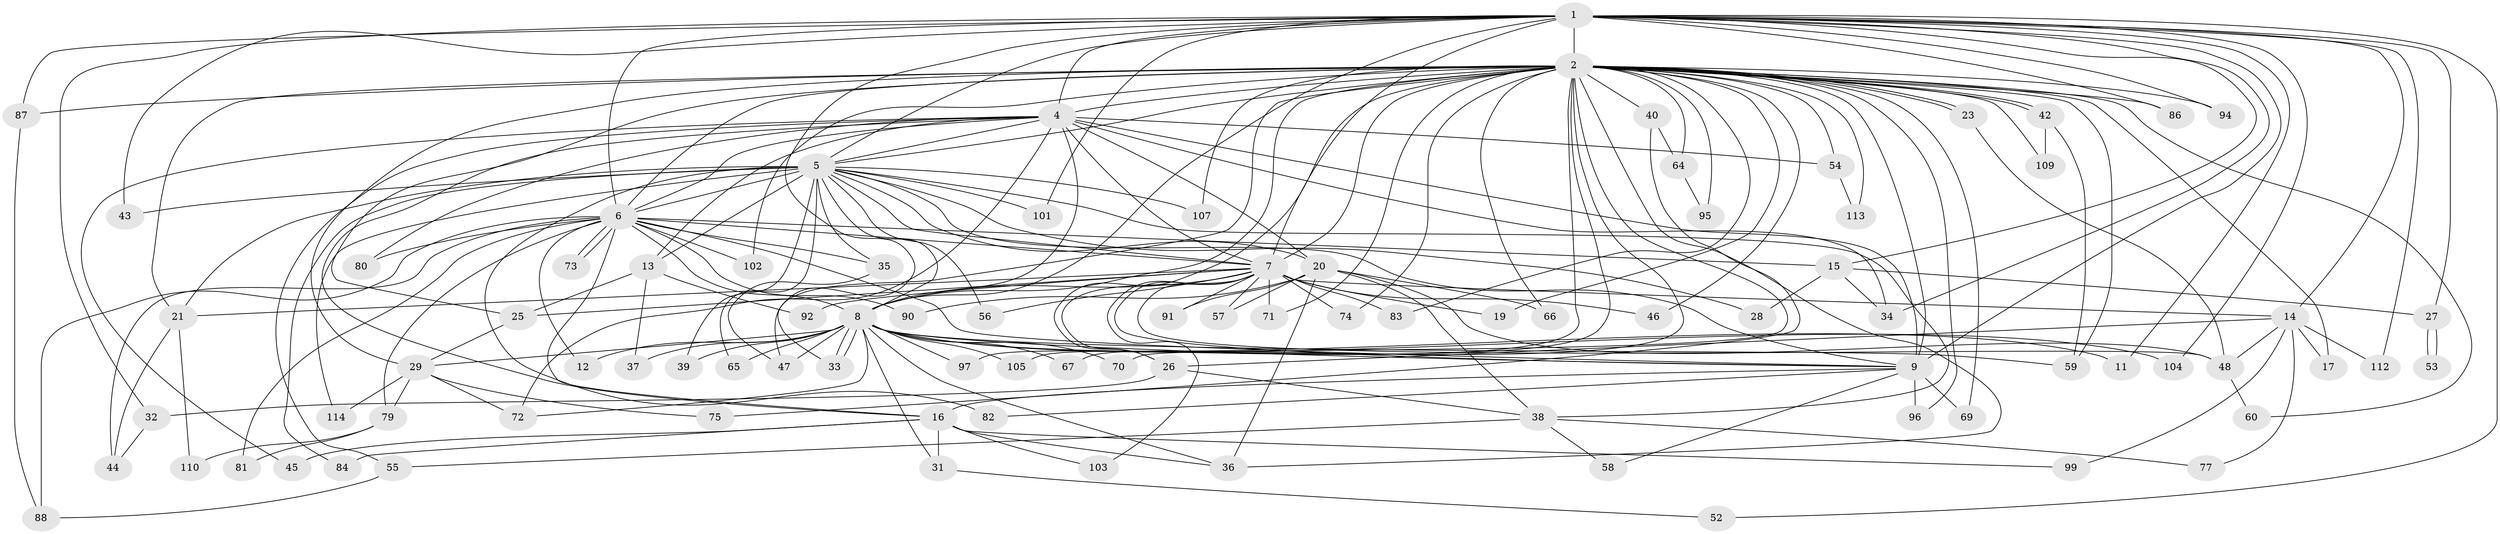 // Generated by graph-tools (version 1.1) at 2025/23/03/03/25 07:23:47]
// undirected, 90 vertices, 208 edges
graph export_dot {
graph [start="1"]
  node [color=gray90,style=filled];
  1 [super="+3"];
  2 [super="+10"];
  4 [super="+30"];
  5 [super="+100"];
  6 [super="+18"];
  7 [super="+24"];
  8 [super="+78"];
  9 [super="+85"];
  11;
  12;
  13;
  14 [super="+68"];
  15 [super="+63"];
  16 [super="+22"];
  17;
  19;
  20 [super="+61"];
  21 [super="+98"];
  23 [super="+76"];
  25 [super="+49"];
  26 [super="+89"];
  27;
  28;
  29 [super="+106"];
  31;
  32;
  33 [super="+51"];
  34;
  35;
  36 [super="+41"];
  37;
  38 [super="+50"];
  39;
  40;
  42;
  43;
  44;
  45;
  46;
  47 [super="+62"];
  48 [super="+108"];
  52;
  53;
  54;
  55;
  56;
  57;
  58;
  59 [super="+111"];
  60;
  64;
  65;
  66;
  67;
  69;
  70;
  71;
  72;
  73;
  74;
  75;
  77;
  79;
  80;
  81;
  82;
  83;
  84;
  86;
  87;
  88 [super="+93"];
  90;
  91;
  92;
  94;
  95;
  96;
  97;
  99;
  101;
  102;
  103;
  104;
  105;
  107;
  109;
  110;
  112;
  113;
  114;
  1 -- 2 [weight=4];
  1 -- 4 [weight=2];
  1 -- 5 [weight=2];
  1 -- 6 [weight=2];
  1 -- 7 [weight=2];
  1 -- 8 [weight=2];
  1 -- 9 [weight=3];
  1 -- 11;
  1 -- 15;
  1 -- 32;
  1 -- 14;
  1 -- 86;
  1 -- 87;
  1 -- 27;
  1 -- 94;
  1 -- 34;
  1 -- 101;
  1 -- 104;
  1 -- 43;
  1 -- 112;
  1 -- 52;
  1 -- 33;
  2 -- 4 [weight=2];
  2 -- 5 [weight=2];
  2 -- 6 [weight=2];
  2 -- 7 [weight=2];
  2 -- 8 [weight=2];
  2 -- 9 [weight=2];
  2 -- 19;
  2 -- 23 [weight=2];
  2 -- 23;
  2 -- 26;
  2 -- 40 [weight=2];
  2 -- 42;
  2 -- 42;
  2 -- 64;
  2 -- 66;
  2 -- 67;
  2 -- 69;
  2 -- 70;
  2 -- 74;
  2 -- 83;
  2 -- 86;
  2 -- 87;
  2 -- 96;
  2 -- 97;
  2 -- 105;
  2 -- 109;
  2 -- 71;
  2 -- 17;
  2 -- 21;
  2 -- 29;
  2 -- 94;
  2 -- 95;
  2 -- 102;
  2 -- 107;
  2 -- 46;
  2 -- 47;
  2 -- 113;
  2 -- 54;
  2 -- 59;
  2 -- 60;
  2 -- 25;
  2 -- 36;
  4 -- 5;
  4 -- 6;
  4 -- 7;
  4 -- 8;
  4 -- 9;
  4 -- 13;
  4 -- 16 [weight=2];
  4 -- 20;
  4 -- 34;
  4 -- 45;
  4 -- 72;
  4 -- 80;
  4 -- 54;
  4 -- 55;
  5 -- 6 [weight=2];
  5 -- 7;
  5 -- 8;
  5 -- 9;
  5 -- 13;
  5 -- 20;
  5 -- 28;
  5 -- 35;
  5 -- 38;
  5 -- 39;
  5 -- 43;
  5 -- 56;
  5 -- 65;
  5 -- 82;
  5 -- 84;
  5 -- 101;
  5 -- 107;
  5 -- 114;
  5 -- 21;
  6 -- 7;
  6 -- 8;
  6 -- 9;
  6 -- 12;
  6 -- 15;
  6 -- 44;
  6 -- 73;
  6 -- 73;
  6 -- 79;
  6 -- 88;
  6 -- 90;
  6 -- 102;
  6 -- 80;
  6 -- 81;
  6 -- 35;
  6 -- 16;
  7 -- 8;
  7 -- 9;
  7 -- 14;
  7 -- 19;
  7 -- 21;
  7 -- 25;
  7 -- 48;
  7 -- 74;
  7 -- 71;
  7 -- 103;
  7 -- 46;
  7 -- 83;
  7 -- 56;
  7 -- 91;
  7 -- 92;
  7 -- 57;
  7 -- 26;
  8 -- 9;
  8 -- 11;
  8 -- 12;
  8 -- 29;
  8 -- 31;
  8 -- 33;
  8 -- 33;
  8 -- 36;
  8 -- 37;
  8 -- 39;
  8 -- 65;
  8 -- 67;
  8 -- 70;
  8 -- 97;
  8 -- 104;
  8 -- 105;
  8 -- 47;
  8 -- 59;
  8 -- 72;
  9 -- 16;
  9 -- 58;
  9 -- 69;
  9 -- 82;
  9 -- 96;
  13 -- 25;
  13 -- 37;
  13 -- 92;
  14 -- 17;
  14 -- 26;
  14 -- 77;
  14 -- 99;
  14 -- 112;
  14 -- 48;
  15 -- 27;
  15 -- 28;
  15 -- 34;
  16 -- 31;
  16 -- 36;
  16 -- 45;
  16 -- 84;
  16 -- 103;
  16 -- 99;
  20 -- 38;
  20 -- 57;
  20 -- 66;
  20 -- 48;
  20 -- 90;
  20 -- 91;
  20 -- 36;
  21 -- 110;
  21 -- 44;
  23 -- 48;
  25 -- 29;
  26 -- 32;
  26 -- 38;
  27 -- 53;
  27 -- 53;
  29 -- 72;
  29 -- 75;
  29 -- 79;
  29 -- 114;
  31 -- 52;
  32 -- 44;
  35 -- 47;
  38 -- 55;
  38 -- 58;
  38 -- 77;
  40 -- 64;
  40 -- 75;
  42 -- 59;
  42 -- 109;
  48 -- 60;
  54 -- 113;
  55 -- 88;
  64 -- 95;
  79 -- 81;
  79 -- 110;
  87 -- 88;
}
